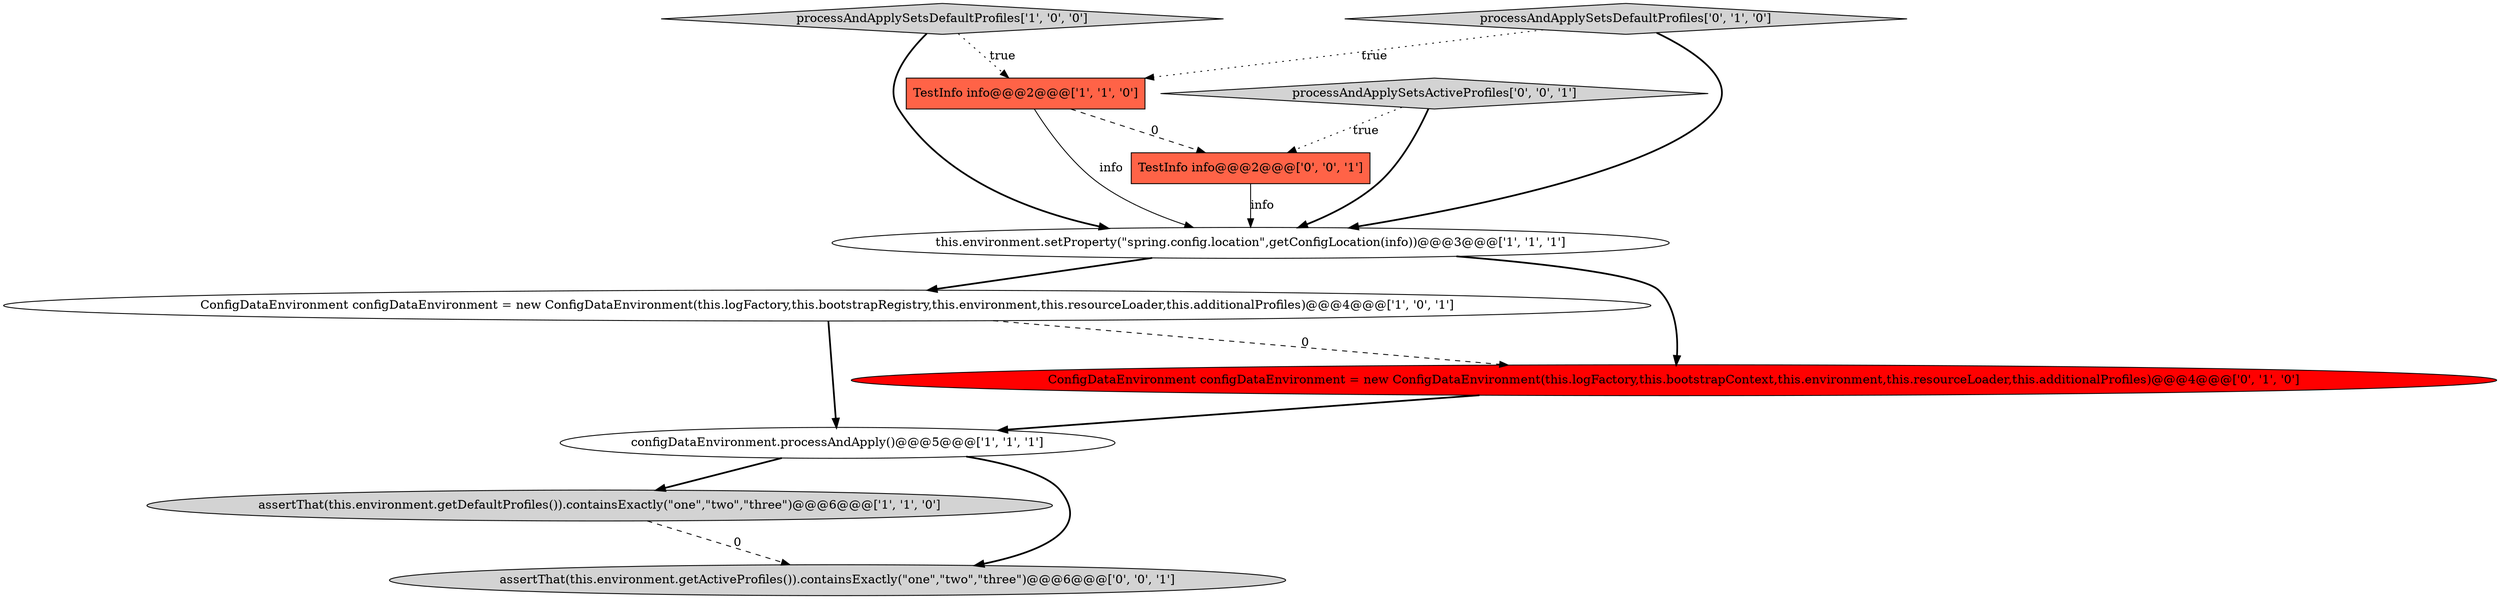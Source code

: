 digraph {
5 [style = filled, label = "processAndApplySetsDefaultProfiles['1', '0', '0']", fillcolor = lightgray, shape = diamond image = "AAA0AAABBB1BBB"];
10 [style = filled, label = "TestInfo info@@@2@@@['0', '0', '1']", fillcolor = tomato, shape = box image = "AAA0AAABBB3BBB"];
4 [style = filled, label = "ConfigDataEnvironment configDataEnvironment = new ConfigDataEnvironment(this.logFactory,this.bootstrapRegistry,this.environment,this.resourceLoader,this.additionalProfiles)@@@4@@@['1', '0', '1']", fillcolor = white, shape = ellipse image = "AAA0AAABBB1BBB"];
7 [style = filled, label = "ConfigDataEnvironment configDataEnvironment = new ConfigDataEnvironment(this.logFactory,this.bootstrapContext,this.environment,this.resourceLoader,this.additionalProfiles)@@@4@@@['0', '1', '0']", fillcolor = red, shape = ellipse image = "AAA1AAABBB2BBB"];
2 [style = filled, label = "assertThat(this.environment.getDefaultProfiles()).containsExactly(\"one\",\"two\",\"three\")@@@6@@@['1', '1', '0']", fillcolor = lightgray, shape = ellipse image = "AAA0AAABBB1BBB"];
1 [style = filled, label = "TestInfo info@@@2@@@['1', '1', '0']", fillcolor = tomato, shape = box image = "AAA0AAABBB1BBB"];
8 [style = filled, label = "processAndApplySetsActiveProfiles['0', '0', '1']", fillcolor = lightgray, shape = diamond image = "AAA0AAABBB3BBB"];
0 [style = filled, label = "this.environment.setProperty(\"spring.config.location\",getConfigLocation(info))@@@3@@@['1', '1', '1']", fillcolor = white, shape = ellipse image = "AAA0AAABBB1BBB"];
6 [style = filled, label = "processAndApplySetsDefaultProfiles['0', '1', '0']", fillcolor = lightgray, shape = diamond image = "AAA0AAABBB2BBB"];
9 [style = filled, label = "assertThat(this.environment.getActiveProfiles()).containsExactly(\"one\",\"two\",\"three\")@@@6@@@['0', '0', '1']", fillcolor = lightgray, shape = ellipse image = "AAA0AAABBB3BBB"];
3 [style = filled, label = "configDataEnvironment.processAndApply()@@@5@@@['1', '1', '1']", fillcolor = white, shape = ellipse image = "AAA0AAABBB1BBB"];
8->0 [style = bold, label=""];
1->0 [style = solid, label="info"];
3->9 [style = bold, label=""];
4->3 [style = bold, label=""];
10->0 [style = solid, label="info"];
6->0 [style = bold, label=""];
1->10 [style = dashed, label="0"];
3->2 [style = bold, label=""];
5->0 [style = bold, label=""];
8->10 [style = dotted, label="true"];
0->4 [style = bold, label=""];
4->7 [style = dashed, label="0"];
2->9 [style = dashed, label="0"];
7->3 [style = bold, label=""];
5->1 [style = dotted, label="true"];
0->7 [style = bold, label=""];
6->1 [style = dotted, label="true"];
}
